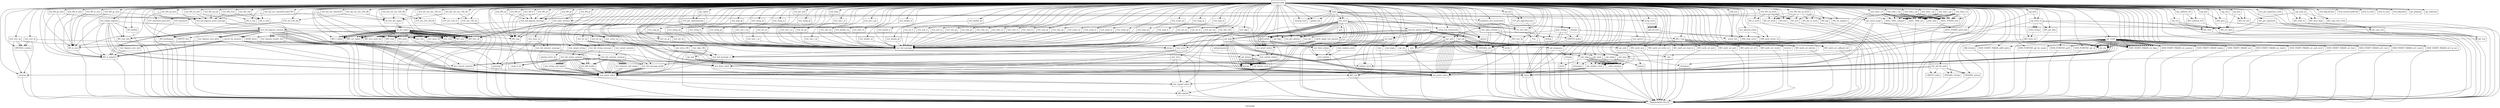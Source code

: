 digraph "Call graph" {
	label="Call graph";

	Node0x5600572fcbe0 [shape=record,label="{external node}"];
	Node0x5600572fcbe0 -> Node0x5600572fcc40;
	Node0x5600572fcbe0 -> Node0x5600572fccd0;
	Node0x5600572fcbe0 -> Node0x5600572fcd00;
	Node0x5600572fcbe0 -> Node0x5600572fce50;
	Node0x5600572fcbe0 -> Node0x5600572fcf30;
	Node0x5600572fcbe0 -> Node0x5600572fd010;
	Node0x5600572fcbe0 -> Node0x5600572fd0f0;
	Node0x5600572fcbe0 -> Node0x5600572c08f0;
	Node0x5600572fcbe0 -> Node0x5600572c08c0;
	Node0x5600572fcbe0 -> Node0x5600572c0a50;
	Node0x5600572fcbe0 -> Node0x5600572c0b10;
	Node0x5600572fcbe0 -> Node0x5600572c0c80;
	Node0x5600572fcbe0 -> Node0x5600572c0cf0;
	Node0x5600572fcbe0 -> Node0x5600572c0dd0;
	Node0x5600572fcbe0 -> Node0x5600572c0e40;
	Node0x5600572fcbe0 -> Node0x5600572c0eb0;
	Node0x5600572fcbe0 -> Node0x5600572c0f20;
	Node0x5600572fcbe0 -> Node0x560057307b30;
	Node0x5600572fcbe0 -> Node0x5600572c10e0;
	Node0x5600572fcbe0 -> Node0x5600572fd0c0;
	Node0x5600572fcbe0 -> Node0x5600572fcfe0;
	Node0x5600572fcbe0 -> Node0x5600572fcf00;
	Node0x5600572fcbe0 -> Node0x5600572fce20;
	Node0x5600572fcbe0 -> Node0x5600572fcc70;
	Node0x5600572fcbe0 -> Node0x560057307cc0;
	Node0x5600572fcbe0 -> Node0x560057307d30;
	Node0x5600572fcbe0 -> Node0x5600572fcca0;
	Node0x5600572fcbe0 -> Node0x560057307e30;
	Node0x5600572fcbe0 -> Node0x560057307ea0;
	Node0x5600572fcbe0 -> Node0x560057307f10;
	Node0x5600572fcbe0 -> Node0x560057307f40;
	Node0x5600572fcbe0 -> Node0x5600573081a0;
	Node0x5600572fcbe0 -> Node0x560057308390;
	Node0x5600572fcbe0 -> Node0x560057308400;
	Node0x5600572fcbe0 -> Node0x5600573084a0;
	Node0x5600572fcbe0 -> Node0x560057308540;
	Node0x5600572fcbe0 -> Node0x560057542de0;
	Node0x5600572fcbe0 -> Node0x5600575434c0;
	Node0x5600572fcbe0 -> Node0x560057543560;
	Node0x5600572fcbe0 -> Node0x560057543600;
	Node0x5600572fcbe0 -> Node0x560057543670;
	Node0x5600572fcbe0 -> Node0x560057543810;
	Node0x5600572fcbe0 -> Node0x5600575436e0;
	Node0x5600572fcbe0 -> Node0x5600575438b0;
	Node0x5600572fcbe0 -> Node0x560057543920;
	Node0x5600572fcbe0 -> Node0x5600575439c0;
	Node0x5600572fcbe0 -> Node0x560057543a70;
	Node0x5600572fcbe0 -> Node0x560057543b70;
	Node0x5600572fcbe0 -> Node0x560057543ba0;
	Node0x5600572fcbe0 -> Node0x560057543c50;
	Node0x5600572fcbe0 -> Node0x560057543dd0;
	Node0x5600572fcbe0 -> Node0x560057543ed0;
	Node0x5600572fcbe0 -> Node0x560057544280;
	Node0x5600572fcbe0 -> Node0x560057544390;
	Node0x5600572fcbe0 -> Node0x5600575444a0;
	Node0x5600572fcbe0 -> Node0x5600575441a0;
	Node0x5600572fcbe0 -> Node0x5600575444d0;
	Node0x5600572fcbe0 -> Node0x5600573081d0;
	Node0x5600572fcbe0 -> Node0x560057543710;
	Node0x5600572fcbe0 -> Node0x560057542e80;
	Node0x5600572fcbe0 -> Node0x5600573082f0;
	Node0x5600572fcbe0 -> Node0x560057543f70;
	Node0x5600572fcbe0 -> Node0x560057308060;
	Node0x5600572fcbe0 -> Node0x5600575446b0;
	Node0x5600572fcbe0 -> Node0x5600575446e0;
	Node0x5600572fcbe0 -> Node0x5600572c0f90;
	Node0x5600572fcbe0 -> Node0x5600575448f0;
	Node0x5600572fcbe0 -> Node0x560057544920;
	Node0x5600572fcbe0 -> Node0x5600575425b0;
	Node0x5600572fcbe0 -> Node0x560057542620;
	Node0x5600572fcbe0 -> Node0x5600575426c0;
	Node0x5600572fcbe0 -> Node0x560057542840;
	Node0x5600572fcbe0 -> Node0x560057542870;
	Node0x5600572fcbe0 -> Node0x5600575429e0;
	Node0x5600572fcbe0 -> Node0x560057542a10;
	Node0x5600572fcbe0 -> Node0x560057542a80;
	Node0x5600572fcbe0 -> Node0x560057542c50;
	Node0x5600572fcbe0 -> Node0x560057542cf0;
	Node0x5600572fcbe0 -> Node0x5600572ffc60;
	Node0x5600572fcbe0 -> Node0x5600572c0b80;
	Node0x5600572fcbe0 -> Node0x5600572ffd30;
	Node0x5600572fcbe0 -> Node0x5600572ffdd0;
	Node0x5600572fcbe0 -> Node0x5600572ffe70;
	Node0x5600572fcbe0 -> Node0x5600572fff10;
	Node0x5600572fcbe0 -> Node0x5600572fffb0;
	Node0x5600572fcbe0 -> Node0x560057300050;
	Node0x5600572fcbe0 -> Node0x5600573000f0;
	Node0x5600572fcbe0 -> Node0x560057300190;
	Node0x5600572fcbe0 -> Node0x560057300230;
	Node0x5600572fcbe0 -> Node0x5600573002d0;
	Node0x5600572fcbe0 -> Node0x560057300370;
	Node0x5600572fcbe0 -> Node0x560057300410;
	Node0x5600572fcbe0 -> Node0x5600573004b0;
	Node0x5600572fcbe0 -> Node0x5600572c1000;
	Node0x5600572fcbe0 -> Node0x560057300580;
	Node0x5600572fcbe0 -> Node0x560057300620;
	Node0x5600572fcbe0 -> Node0x5600573006c0;
	Node0x5600572fcbe0 -> Node0x560057300760;
	Node0x5600572fcbe0 -> Node0x560057300800;
	Node0x5600572fcbe0 -> Node0x5600573008a0;
	Node0x5600572fcbe0 -> Node0x560057300940;
	Node0x5600572fcbe0 -> Node0x5600573009e0;
	Node0x5600572fcbe0 -> Node0x560057300a80;
	Node0x5600572fcbe0 -> Node0x560057300b20;
	Node0x5600572fcbe0 -> Node0x560057300bc0;
	Node0x5600572fcbe0 -> Node0x560057300c60;
	Node0x5600572fcbe0 -> Node0x560057300d00;
	Node0x5600572fcbe0 -> Node0x560057300da0;
	Node0x5600572fcbe0 -> Node0x560057300e40;
	Node0x5600572fcbe0 -> Node0x560057300ee0;
	Node0x5600572fcbe0 -> Node0x560057300f80;
	Node0x5600572fcbe0 -> Node0x560057301020;
	Node0x5600572fcbe0 -> Node0x5600573010c0;
	Node0x5600572fcbe0 -> Node0x560057301160;
	Node0x5600572fcbe0 -> Node0x560057301200;
	Node0x5600572fcbe0 -> Node0x5600573012a0;
	Node0x5600572fcbe0 -> Node0x560057301340;
	Node0x5600572fcbe0 -> Node0x5600573013e0;
	Node0x5600572fcbe0 -> Node0x560057301480;
	Node0x5600572fcbe0 -> Node0x560057301520;
	Node0x5600572fcbe0 -> Node0x5600573015c0;
	Node0x5600572fcbe0 -> Node0x560057301660;
	Node0x5600572fcbe0 -> Node0x560057301700;
	Node0x5600572fcbe0 -> Node0x5600573017a0;
	Node0x5600572fcbe0 -> Node0x560057301840;
	Node0x5600572fcbe0 -> Node0x5600573018e0;
	Node0x5600572fcbe0 -> Node0x560057543950;
	Node0x5600572fcbe0 -> Node0x5600572c0d60;
	Node0x5600572fcbe0 -> Node0x5600573019e0;
	Node0x5600572fcbe0 -> Node0x5600572fec80;
	Node0x5600572fcbe0 -> Node0x5600572fee40;
	Node0x5600572fcbe0 -> Node0x5600572fee70;
	Node0x5600572fcbe0 -> Node0x5600572fefb0;
	Node0x5600572fcbe0 -> Node0x5600572ff050;
	Node0x5600572fcbe0 -> Node0x5600572ff180;
	Node0x5600572fcbe0 -> Node0x5600572c1070;
	Node0x5600572fcbe0 -> Node0x5600572ff1b0;
	Node0x5600572fcbe0 -> Node0x5600572ff390;
	Node0x5600572fcbe0 -> Node0x5600572ff3c0;
	Node0x5600572fcbe0 -> Node0x5600572ff4c0;
	Node0x5600572fcbe0 -> Node0x5600572ff620;
	Node0x5600572fcbe0 -> Node0x5600572ff690;
	Node0x5600572fcbe0 -> Node0x5600572ff7f0;
	Node0x5600572fcbe0 -> Node0x5600572ff820;
	Node0x5600572fcbe0 -> Node0x5600572ff8e0;
	Node0x5600572fcbe0 -> Node0x5600572ff9a0;
	Node0x5600572fcbe0 -> Node0x5600572ffaa0;
	Node0x5600572fcbe0 -> Node0x560057301a10;
	Node0x5600572fcbe0 -> Node0x560057301a40;
	Node0x5600572fcbe0 -> Node0x560057301ab0;
	Node0x5600572fcbe0 -> Node0x560057301c00;
	Node0x5600572fcbe0 -> Node0x560057301c70;
	Node0x5600572fcbe0 -> Node0x560057301dc0;
	Node0x5600572fcbe0 -> Node0x560057301e30;
	Node0x5600572fcbe0 -> Node0x560057301fc0;
	Node0x5600572fcbe0 -> Node0x560057302060;
	Node0x5600572fcbe0 -> Node0x5600573020d0;
	Node0x5600572fcbe0 -> Node0x5600573021c0;
	Node0x5600572fcbe0 -> Node0x5600573021f0;
	Node0x5600572fcbe0 -> Node0x5600573022f0;
	Node0x5600572fcbe0 -> Node0x560057302390;
	Node0x5600572fcbe0 -> Node0x560057302320;
	Node0x5600572fcbe0 -> Node0x560057302520;
	Node0x5600572fcbe0 -> Node0x560057302760;
	Node0x5600572fcbe0 -> Node0x5600573027d0;
	Node0x5600572fcbe0 -> Node0x560057302800;
	Node0x5600572fcbe0 -> Node0x5600573028b0;
	Node0x5600572fcbe0 -> Node0x560057302ac0;
	Node0x5600572fcbe0 -> Node0x560057302b30;
	Node0x5600572fcbe0 -> Node0x560057302b60;
	Node0x5600572fcbe0 -> Node0x560057340780;
	Node0x5600572fcbe0 -> Node0x560057340850;
	Node0x5600572fcbe0 -> Node0x560057340950;
	Node0x5600572fcbe0 -> Node0x560057340980;
	Node0x5600572fcbe0 -> Node0x560057340b00;
	Node0x5600572fcbe0 -> Node0x560057340c80;
	Node0x5600572fcbe0 -> Node0x560057340e00;
	Node0x5600572fcbe0 -> Node0x560057340f80;
	Node0x5600572fcbe0 -> Node0x560057341170;
	Node0x5600572fcbe0 -> Node0x5600573411e0;
	Node0x5600572fcbe0 -> Node0x5600573080d0;
	Node0x5600572fcbe0 -> Node0x5600575430d0;
	Node0x5600572fcbe0 -> Node0x560057341210;
	Node0x5600572fcbe0 -> Node0x5600573413e0;
	Node0x5600572fcbe0 -> Node0x560057341450;
	Node0x5600572fcbe0 -> Node0x5600573419a0;
	Node0x5600572fcbe0 -> Node0x560057341a40;
	Node0x5600572fcbe0 -> Node0x560057341ab0;
	Node0x5600572fcbe0 -> Node0x560057341ba0;
	Node0x5600572fcbe0 -> Node0x560057543300;
	Node0x5600572fcbe0 -> Node0x560057341bd0;
	Node0x5600572fcbe0 -> Node0x560057341c90;
	Node0x5600572fcbe0 -> Node0x560057341e80;
	Node0x5600572fcbe0 -> Node0x560057341ef0;
	Node0x5600572fcbe0 -> Node0x560057342170;
	Node0x5600572fcbe0 -> Node0x5600573421a0;
	Node0x5600572fcbe0 -> Node0x560057342390;
	Node0x5600572fcbe0 -> Node0x5600573423c0;
	Node0x5600572fcbe0 -> Node0x5600573425b0;
	Node0x5600572fcbe0 -> Node0x560057543290;
	Node0x5600572fcbe0 -> Node0x5600572b4bd0;
	Node0x5600572fcbe0 -> Node0x5600572b4d90;
	Node0x5600572fcbe0 -> Node0x5600572b4e00;
	Node0x5600572fcbe0 -> Node0x5600572b4e70;
	Node0x5600572fcbe0 -> Node0x5600572b4ee0;
	Node0x5600572fcbe0 -> Node0x5600572b4f50;
	Node0x5600572fcbe0 -> Node0x5600572b53d0;
	Node0x5600572fcbe0 -> Node0x5600572b5440;
	Node0x5600572fcbe0 -> Node0x5600572b54b0;
	Node0x5600572fcbe0 -> Node0x5600572b5520;
	Node0x5600572fcbe0 -> Node0x5600572b5590;
	Node0x5600572fcbe0 -> Node0x5600572b5e10;
	Node0x5600572fcbe0 -> Node0x5600572b5e80;
	Node0x5600572fcbe0 -> Node0x5600572b5ef0;
	Node0x5600572fcbe0 -> Node0x5600572b5f60;
	Node0x5600572fcbe0 -> Node0x560057543170;
	Node0x5600572fcbe0 -> Node0x5600572b62d0;
	Node0x5600572fcbe0 -> Node0x5600572b6260;
	Node0x5600572fcbe0 -> Node0x5600572b63b0;
	Node0x5600572fcbe0 -> Node0x560057543220;
	Node0x5600572fcbe0 -> Node0x5600572b6480;
	Node0x5600572fcbe0 -> Node0x560057544400;
	Node0x5600572fcbe0 -> Node0x5600575442f0;
	Node0x5600572fcbe0 -> Node0x560057543100;
	Node0x5600572fcbe0 -> Node0x560057543f40;
	Node0x5600572fcbe0 -> Node0x5600572b64e0;
	Node0x5600572fcbe0 -> Node0x560057544210;
	Node0x5600572fcbe0 -> Node0x5600575433a0;
	Node0x5600572fcbe0 -> Node0x5600572b6660;
	Node0x5600572fcbe0 -> Node0x560057544580;
	Node0x5600572fcbe0 -> Node0x560057308280;
	Node0x5600572fcbe0 -> Node0x560057543410;
	Node0x5600572fcbe0 -> Node0x5600572b6800;
	Node0x5600572fcbe0 -> Node0x5600572fecb0;
	Node0x5600572fcbe0 -> Node0x5600572b6ba0;
	Node0x5600572fcbe0 -> Node0x5600572b70a0;
	Node0x5600572fcbe0 -> Node0x5600572ff560;
	Node0x5600572fcbe0 -> Node0x5600572b7230;
	Node0x5600572fcbe0 -> Node0x5600572b73a0;
	Node0x5600572fcbe0 -> Node0x5600572b7890;
	Node0x5600572fcbe0 -> Node0x5600572ff730;
	Node0x5600572fcbe0 -> Node0x5600572b7ae0;
	Node0x5600572fcbe0 -> Node0x5600572b7b50;
	Node0x5600572fcbe0 -> Node0x5600572ff320;
	Node0x5600572fcbe0 -> Node0x5600572b7dc0;
	Node0x5600572fcbe0 -> Node0x560057543fe0;
	Node0x5600572fcbe0 -> Node0x5600572b65c0;
	Node0x5600572fcbe0 -> Node0x5600572b7f60;
	Node0x5600572fcbe0 -> Node0x5600572b83d0;
	Node0x5600572fcbe0 -> Node0x5600572b8000;
	Node0x5600572fcbe0 -> Node0x5600572b8630;
	Node0x5600572fcbe0 -> Node0x5600572b7f90;
	Node0x5600572fcbe0 -> Node0x5600572b8820;
	Node0x5600572fcbe0 -> Node0x5600572b8100;
	Node0x5600572fcbe0 -> Node0x5600572b88c0;
	Node0x5600572fcbe0 -> Node0x5600572b8170;
	Node0x5600572fcbe0 -> Node0x5600572b8a20;
	Node0x5600572fcbe0 -> Node0x5600572b81e0;
	Node0x5600572fcbe0 -> Node0x56005733e740;
	Node0x5600572fcbe0 -> Node0x5600572b8250;
	Node0x5600572fcbe0 -> Node0x56005733e850;
	Node0x5600572fcbe0 -> Node0x5600572b82c0;
	Node0x5600572fcbe0 -> Node0x56005733e940;
	Node0x5600572fcbe0 -> Node0x5600572b8330;
	Node0x5600572fcbe0 -> Node0x5600572b8440;
	Node0x5600572fcbe0 -> Node0x56005733e9e0;
	Node0x5600572fcbe0 -> Node0x5600572b8470;
	Node0x5600572fcbe0 -> Node0x56005733e7e0;
	Node0x5600572fcbe0 -> Node0x5600572b8960;
	Node0x5600572fcbe0 -> Node0x5600572b86d0;
	Node0x5600572fcbe0 -> Node0x5600572b8660;
	Node0x5600572fcbe0 -> Node0x5600572b8780;
	Node0x5600572fcbe0 -> Node0x5600572b84e0;
	Node0x5600572fcbe0 -> Node0x56005733ec50;
	Node0x5600572fccd0 [shape=record,label="{test_bio_enc_aes_128_cbc}"];
	Node0x5600572fccd0 -> Node0x5600572fcc70;
	Node0x5600572fccd0 -> Node0x5600572fcd70;
	Node0x5600572fcc40 [shape=record,label="{setup_tests}"];
	Node0x5600572fcc40 -> Node0x5600572fcca0;
	Node0x5600572fcc40 -> Node0x5600572fcca0;
	Node0x5600572fcc40 -> Node0x5600572fcca0;
	Node0x5600572fcc40 -> Node0x5600572fcca0;
	Node0x5600572fcc40 -> Node0x5600572fcca0;
	Node0x5600572fcc40 -> Node0x5600572fcca0;
	Node0x5600572fcd00 [shape=record,label="{test_bio_enc_aes_128_ctr}"];
	Node0x5600572fcd00 -> Node0x5600572fce20;
	Node0x5600572fcd00 -> Node0x5600572fcd70;
	Node0x5600572fce50 [shape=record,label="{test_bio_enc_aes_256_cfb}"];
	Node0x5600572fce50 -> Node0x5600572fcf00;
	Node0x5600572fce50 -> Node0x5600572fcd70;
	Node0x5600572c0c80 [shape=record,label="{BIO_new}"];
	Node0x5600572c0c80 -> Node0x5600572fcc10;
	Node0x5600572c0cf0 [shape=record,label="{BIO_set_cipher}"];
	Node0x5600572c0cf0 -> Node0x5600572fcc10;
	Node0x5600572c0dd0 [shape=record,label="{BIO_new_mem_buf}"];
	Node0x5600572c0dd0 -> Node0x5600572fcc10;
	Node0x5600572c0e40 [shape=record,label="{BIO_push}"];
	Node0x5600572c0e40 -> Node0x5600572fcc10;
	Node0x5600572c0eb0 [shape=record,label="{BIO_read}"];
	Node0x5600572c0eb0 -> Node0x5600572fcc10;
	Node0x5600572c0f20 [shape=record,label="{BIO_free_all}"];
	Node0x5600572c0f20 -> Node0x5600572fcc10;
	Node0x560057307b30 [shape=record,label="{llvm.memset.p0i8.i64}"];
	Node0x5600572c10e0 [shape=record,label="{BIO_ctrl}"];
	Node0x5600572c10e0 -> Node0x5600572fcc10;
	Node0x5600573012a0 [shape=record,label="{test_size_t_gt}"];
	Node0x5600573012a0 -> Node0x560057542b80;
	Node0x560057301340 [shape=record,label="{test_size_t_ge}"];
	Node0x560057301340 -> Node0x560057542b80;
	Node0x5600573013e0 [shape=record,label="{test_double_eq}"];
	Node0x5600573013e0 -> Node0x560057542b80;
	Node0x560057301480 [shape=record,label="{test_double_ne}"];
	Node0x560057301480 -> Node0x560057542b80;
	Node0x560057301520 [shape=record,label="{test_double_lt}"];
	Node0x560057301520 -> Node0x560057542b80;
	Node0x5600573015c0 [shape=record,label="{test_double_le}"];
	Node0x5600573015c0 -> Node0x560057542b80;
	Node0x560057301660 [shape=record,label="{test_double_gt}"];
	Node0x560057301660 -> Node0x560057542b80;
	Node0x560057301700 [shape=record,label="{test_double_ge}"];
	Node0x560057301700 -> Node0x560057542b80;
	Node0x5600573017a0 [shape=record,label="{test_ptr_eq}"];
	Node0x5600573017a0 -> Node0x560057542b80;
	Node0x5600572fefb0 [shape=record,label="{strncmp}"];
	Node0x5600572fefb0 -> Node0x5600572fcc10;
	Node0x5600572ff050 [shape=record,label="{OPENSSL_strnlen}"];
	Node0x5600572ff050 -> Node0x5600572fcc10;
	Node0x5600572ff180 [shape=record,label="{test_strn_ne}"];
	Node0x5600572ff180 -> Node0x5600572fefb0;
	Node0x5600572ff180 -> Node0x5600572ff050;
	Node0x5600572ff180 -> Node0x5600572ff050;
	Node0x5600572ff180 -> Node0x5600572fecb0;
	Node0x5600572c1070 [shape=record,label="{test_mem_eq}"];
	Node0x5600572c1070 -> Node0x5600572ff1b0;
	Node0x5600572c1070 -> Node0x5600572ff320;
	Node0x5600572ff1b0 [shape=record,label="{memcmp}"];
	Node0x5600572ff1b0 -> Node0x5600572fcc10;
	Node0x5600572ff390 [shape=record,label="{test_mem_ne}"];
	Node0x5600572ff390 -> Node0x5600572ff1b0;
	Node0x5600572ff390 -> Node0x5600572ff320;
	Node0x5600572ff3c0 [shape=record,label="{test_BN_eq}"];
	Node0x5600572ff3c0 -> Node0x5600572ff4c0;
	Node0x5600572ff3c0 -> Node0x5600572ff560;
	Node0x5600572ff4c0 [shape=record,label="{BN_cmp}"];
	Node0x5600572ff4c0 -> Node0x5600572fcc10;
	Node0x5600572ff620 [shape=record,label="{test_BN_eq_zero}"];
	Node0x5600572ff620 -> Node0x5600572ff690;
	Node0x5600572ff620 -> Node0x5600572ff730;
	Node0x5600572ff690 [shape=record,label="{BN_is_zero}"];
	Node0x5600572ff690 -> Node0x5600572fcc10;
	Node0x5600572ff7f0 [shape=record,label="{test_BN_ne}"];
	Node0x5600572ff7f0 -> Node0x5600572ff4c0;
	Node0x5600572ff7f0 -> Node0x5600572ff560;
	Node0x5600572ff820 [shape=record,label="{test_BN_ne_zero}"];
	Node0x5600572ff820 -> Node0x5600572ff690;
	Node0x5600572ff820 -> Node0x5600572ff730;
	Node0x5600572ff8e0 [shape=record,label="{test_BN_gt}"];
	Node0x5600572ff8e0 -> Node0x5600572ff4c0;
	Node0x5600572ff8e0 -> Node0x5600572ff560;
	Node0x5600572ff9a0 [shape=record,label="{test_BN_gt_zero}"];
	Node0x5600572ff9a0 -> Node0x5600572ffaa0;
	Node0x5600572ff9a0 -> Node0x5600572ff690;
	Node0x5600572ff9a0 -> Node0x5600572ff730;
	Node0x5600572ffaa0 [shape=record,label="{BN_is_negative}"];
	Node0x5600572ffaa0 -> Node0x5600572fcc10;
	Node0x560057301a10 [shape=record,label="{test_BN_ge}"];
	Node0x560057301a10 -> Node0x5600572ff4c0;
	Node0x560057301a10 -> Node0x5600572ff560;
	Node0x560057301a40 [shape=record,label="{test_BN_ge_zero}"];
	Node0x560057301a40 -> Node0x5600572ffaa0;
	Node0x560057301a40 -> Node0x5600572ff690;
	Node0x560057301a40 -> Node0x5600572ff730;
	Node0x5600572b7140 [shape=record,label="{test_fail_bignum_common}"];
	Node0x5600572b7140 -> Node0x5600575446b0;
	Node0x5600572b7140 -> Node0x5600572b7230;
	Node0x5600572b7140 -> Node0x5600572ffaa0;
	Node0x5600572b7140 -> Node0x5600572b7230;
	Node0x5600572b7140 -> Node0x5600572ffaa0;
	Node0x5600572b7140 -> Node0x5600572b7170;
	Node0x5600572b7140 -> Node0x5600572b7330;
	Node0x5600572b7140 -> Node0x5600572b6a20;
	Node0x5600572b7140 -> Node0x5600572b7170;
	Node0x5600572b7140 -> Node0x5600572b7330;
	Node0x5600572b7140 -> Node0x5600572b7330;
	Node0x5600572b7140 -> Node0x5600572ff4c0;
	Node0x5600572b7140 -> Node0x5600572b6a20;
	Node0x5600572b7140 -> Node0x5600572b7170;
	Node0x5600572b7140 -> Node0x5600575439c0;
	Node0x5600572b7140 -> Node0x560057543710;
	Node0x5600572b7140 -> Node0x5600572b73a0;
	Node0x5600572b7140 -> Node0x5600572b73a0;
	Node0x5600572b7140 -> Node0x5600572b7820;
	Node0x5600572b7140 -> Node0x5600572b7820;
	Node0x5600572b7140 -> Node0x560057543710;
	Node0x5600572b7140 -> Node0x560057543710;
	Node0x5600572b7140 -> Node0x560057543710;
	Node0x5600572b7140 -> Node0x560057543710;
	Node0x5600572b7140 -> Node0x560057543710;
	Node0x5600572b7140 -> Node0x560057543710;
	Node0x5600572b7140 -> Node0x560057543410;
	Node0x5600572b7140 -> Node0x5600572b7890;
	Node0x5600572b7230 [shape=record,label="{BN_num_bits}"];
	Node0x5600572b7230 -> Node0x5600572fcc10;
	Node0x5600572b7170 [shape=record,label="{test_bignum_header_line}"];
	Node0x5600572b7170 -> Node0x560057543710;
	Node0x5600572b7330 [shape=record,label="{test_bignum_zero_print}"];
	Node0x5600572b7330 -> Node0x5600572b7960;
	Node0x5600572b7330 -> Node0x560057543710;
	Node0x5600572b73a0 [shape=record,label="{BN_bn2binpad}"];
	Node0x5600572b73a0 -> Node0x5600572fcc10;
	Node0x5600572b7820 [shape=record,label="{convert_bn_memory}"];
	Node0x5600572b7820 -> Node0x5600572ff690;
	Node0x5600572b7820 -> Node0x5600572b7a30;
	Node0x5600572b7820 -> Node0x5600572ffaa0;
	Node0x5600572b7820 -> Node0x5600572ffaa0;
	Node0x5600572b7820 -> Node0x5600572ffaa0;
	Node0x5600572b7820 -> Node0x560057543920;
	Node0x5600572b7820 -> Node0x560057543a70;
	Node0x5600572b7890 [shape=record,label="{CRYPTO_free}"];
	Node0x5600572b7890 -> Node0x5600572fcc10;
	Node0x5600572b7a30 [shape=record,label="{hex_convert_memory}"];
	Node0x5600572b7960 [shape=record,label="{test_bignum_zero_null}"];
	Node0x5600572b7960 -> Node0x5600572ffaa0;
	Node0x5600572ff730 [shape=record,label="{test_fail_bignum_mono_message}"];
	Node0x5600572ff730 -> Node0x5600572b7140;
	Node0x5600572ff730 -> Node0x560057543710;
	Node0x5600572b7ae0 [shape=record,label="{test_output_bignum}"];
	Node0x5600572b7ae0 -> Node0x5600572ff690;
	Node0x5600572b7ae0 -> Node0x5600572b7960;
	Node0x5600572b7ae0 -> Node0x560057543710;
	Node0x5600572b7ae0 -> Node0x5600572b7230;
	Node0x5600572b7ae0 -> Node0x5600572b7b50;
	Node0x5600572b7ae0 -> Node0x5600572b7a30;
	Node0x5600572b7ae0 -> Node0x5600572ffaa0;
	Node0x5600572b7ae0 -> Node0x560057543710;
	Node0x5600572b7ae0 -> Node0x5600572b7140;
	Node0x5600572b7b50 [shape=record,label="{BN_bn2bin}"];
	Node0x5600572b7b50 -> Node0x5600572fcc10;
	Node0x5600572ff320 [shape=record,label="{test_fail_memory_message}"];
	Node0x5600572ff320 -> Node0x5600572b7d90;
	Node0x5600572ff320 -> Node0x560057543710;
	Node0x5600572b7d90 [shape=record,label="{test_fail_memory_common}"];
	Node0x5600572b7d90 -> Node0x5600575446b0;
	Node0x5600572b7d90 -> Node0x5600572b7e30;
	Node0x5600572b7d90 -> Node0x5600572b6a20;
	Node0x5600572b7d90 -> Node0x5600572b7e30;
	Node0x5600572b7d90 -> Node0x5600572b7e30;
	Node0x5600572b7d90 -> Node0x5600572ff1b0;
	Node0x5600572b7d90 -> Node0x5600572b6a20;
	Node0x5600572b7d90 -> Node0x5600572b7a30;
	Node0x5600572b7d90 -> Node0x5600572b7a30;
	Node0x5600572b7d90 -> Node0x560057543710;
	Node0x5600572b7d90 -> Node0x5600572b7e30;
	Node0x5600572b7d90 -> Node0x560057543710;
	Node0x5600572b7d90 -> Node0x5600572b7e30;
	Node0x5600572b7d90 -> Node0x560057543710;
	Node0x5600572b7d90 -> Node0x560057543710;
	Node0x5600572b7d90 -> Node0x560057543410;
	Node0x5600572b7e30 [shape=record,label="{test_memory_null_empty}"];
	Node0x5600572b7e30 -> Node0x560057543710;
	Node0x5600572b7e30 -> Node0x560057543710;
	Node0x5600572b7dc0 [shape=record,label="{test_output_memory}"];
	Node0x5600572b7dc0 -> Node0x5600572b7d90;
	Node0x560057543fe0 [shape=record,label="{global_init}"];
	Node0x5600572fcf30 [shape=record,label="{test_bio_enc_aes_256_ofb}"];
	Node0x5600572fcf30 -> Node0x5600572fcfe0;
	Node0x5600572fcf30 -> Node0x5600572fcd70;
	Node0x5600572fd010 [shape=record,label="{test_bio_enc_chacha20}"];
	Node0x5600572fd010 -> Node0x5600572fd0c0;
	Node0x5600572fd010 -> Node0x5600572fcd70;
	Node0x5600572fd0f0 [shape=record,label="{test_bio_enc_chacha20_poly1305}"];
	Node0x5600572fd0f0 -> Node0x5600572c08c0;
	Node0x5600572fd0f0 -> Node0x5600572fcd70;
	Node0x5600572c08f0 [shape=record,label="{llvm.dbg.declare}"];
	Node0x5600572c08c0 [shape=record,label="{EVP_chacha20_poly1305}"];
	Node0x5600572c08c0 -> Node0x5600572fcc10;
	Node0x5600572fcd70 [shape=record,label="{do_test_bio_cipher}"];
	Node0x5600572fcd70 -> Node0x5600572c0a20;
	Node0x5600572fcd70 -> Node0x5600572c0a20;
	Node0x5600572c0a20 [shape=record,label="{do_bio_cipher}"];
	Node0x5600572c0a20 -> Node0x5600572c0a50;
	Node0x5600572c0a20 -> Node0x5600572c0b80;
	Node0x5600572c0a20 -> Node0x5600572c0b10;
	Node0x5600572c0a20 -> Node0x5600572c0c80;
	Node0x5600572c0a20 -> Node0x5600572c0cf0;
	Node0x5600572c0a20 -> Node0x5600572c0d60;
	Node0x5600572c0a20 -> Node0x5600572c0dd0;
	Node0x5600572c0a20 -> Node0x5600572c0e40;
	Node0x5600572c0a20 -> Node0x5600572c0eb0;
	Node0x5600572c0a20 -> Node0x5600572c0f20;
	Node0x5600572c0a20 -> Node0x5600572c0b10;
	Node0x5600572c0a20 -> Node0x5600572c0c80;
	Node0x5600572c0a20 -> Node0x5600572c0cf0;
	Node0x5600572c0a20 -> Node0x5600572c0d60;
	Node0x5600572c0a20 -> Node0x5600572c0f90;
	Node0x5600572c0a20 -> Node0x5600572c0dd0;
	Node0x5600572c0a20 -> Node0x5600572c0e40;
	Node0x5600572c0a20 -> Node0x5600572c0eb0;
	Node0x5600572c0a20 -> Node0x5600572c1000;
	Node0x5600572c0a20 -> Node0x5600572c0f90;
	Node0x5600572c0a20 -> Node0x5600572c0eb0;
	Node0x5600572c0a20 -> Node0x5600572c0f20;
	Node0x5600572c0a20 -> Node0x5600572c1070;
	Node0x5600572c0a20 -> Node0x5600572c0f90;
	Node0x5600572c0a20 -> Node0x5600572c0b10;
	Node0x5600572c0a20 -> Node0x5600572c0c80;
	Node0x5600572c0a20 -> Node0x5600572c0cf0;
	Node0x5600572c0a20 -> Node0x5600572c0d60;
	Node0x5600572c0a20 -> Node0x5600572c0f90;
	Node0x5600572c0a20 -> Node0x5600572c0dd0;
	Node0x5600572c0a20 -> Node0x5600572c0e40;
	Node0x5600572c0a20 -> Node0x5600572c0eb0;
	Node0x5600572c0a20 -> Node0x5600572c0f20;
	Node0x5600572c0a20 -> Node0x5600572c1070;
	Node0x5600572c0a20 -> Node0x5600572c0f90;
	Node0x5600572c0a20 -> Node0x5600572c0b10;
	Node0x5600572c0a20 -> Node0x5600572c0c80;
	Node0x5600572c0a20 -> Node0x5600572c0cf0;
	Node0x5600572c0a20 -> Node0x5600572c0d60;
	Node0x5600572c0a20 -> Node0x5600572c0dd0;
	Node0x5600572c0a20 -> Node0x5600572c0e40;
	Node0x5600572c0a20 -> Node0x5600572c10e0;
	Node0x5600572c0a20 -> Node0x5600572c0eb0;
	Node0x5600572c0a20 -> Node0x5600572c0f20;
	Node0x5600572c0a20 -> Node0x5600572c1070;
	Node0x5600572c0a20 -> Node0x5600572c0b10;
	Node0x5600572c0a20 -> Node0x5600572c0c80;
	Node0x5600572c0a20 -> Node0x5600572c0cf0;
	Node0x5600572c0a20 -> Node0x5600572c0d60;
	Node0x5600572c0a20 -> Node0x5600572c0f90;
	Node0x5600572c0a20 -> Node0x5600572c0dd0;
	Node0x5600572c0a20 -> Node0x5600572c0e40;
	Node0x5600572c0a20 -> Node0x5600572c0eb0;
	Node0x5600572c0a20 -> Node0x5600572c1000;
	Node0x5600572c0a20 -> Node0x5600572c0f90;
	Node0x5600572c0a20 -> Node0x5600572c0eb0;
	Node0x5600572c0a20 -> Node0x5600572c0f20;
	Node0x5600572c0a20 -> Node0x5600572c1070;
	Node0x5600572c0a20 -> Node0x5600572c0f90;
	Node0x5600572c0a20 -> Node0x5600572c0b10;
	Node0x5600572c0a20 -> Node0x5600572c0c80;
	Node0x5600572c0a20 -> Node0x5600572c0cf0;
	Node0x5600572c0a20 -> Node0x5600572c0d60;
	Node0x5600572c0a20 -> Node0x5600572c0f90;
	Node0x5600572c0a20 -> Node0x5600572c0dd0;
	Node0x5600572c0a20 -> Node0x5600572c0e40;
	Node0x5600572c0a20 -> Node0x5600572c0eb0;
	Node0x5600572c0a20 -> Node0x5600572c0f20;
	Node0x5600572c0a20 -> Node0x5600572c1070;
	Node0x5600572c0a20 -> Node0x5600572c0f90;
	Node0x560057542e50 [shape=record,label="{process_shared_options}"];
	Node0x560057542e50 -> Node0x5600575430d0;
	Node0x560057542e50 -> Node0x560057543170;
	Node0x560057542e50 -> Node0x560057308060;
	Node0x560057542e50 -> Node0x560057543100;
	Node0x560057542e50 -> Node0x560057543220;
	Node0x560057542e50 -> Node0x560057543290;
	Node0x560057542e50 -> Node0x560057543220;
	Node0x560057542e50 -> Node0x560057543290;
	Node0x560057542e50 -> Node0x560057543300;
	Node0x560057542e50 -> Node0x560057543290;
	Node0x560057542e50 -> Node0x560057543300;
	Node0x560057542e50 -> Node0x560057543290;
	Node0x560057542e50 -> Node0x560057543300;
	Node0x560057542e50 -> Node0x560057307ff0;
	Node0x560057542e50 -> Node0x560057543370;
	Node0x5600572c0a50 [shape=record,label="{RAND_bytes}"];
	Node0x5600572c0a50 -> Node0x5600572fcc10;
	Node0x5600572c0b10 [shape=record,label="{BIO_f_cipher}"];
	Node0x5600572c0b10 -> Node0x5600572fcc10;
	Node0x560057300800 [shape=record,label="{test_uchar_ge}"];
	Node0x560057300800 -> Node0x560057542b80;
	Node0x5600573008a0 [shape=record,label="{test_long_eq}"];
	Node0x5600573008a0 -> Node0x560057542b80;
	Node0x560057300940 [shape=record,label="{test_long_ne}"];
	Node0x560057300940 -> Node0x560057542b80;
	Node0x5600573009e0 [shape=record,label="{test_long_lt}"];
	Node0x5600573009e0 -> Node0x560057542b80;
	Node0x560057300a80 [shape=record,label="{test_long_le}"];
	Node0x560057300a80 -> Node0x560057542b80;
	Node0x560057300b20 [shape=record,label="{test_long_gt}"];
	Node0x560057300b20 -> Node0x560057542b80;
	Node0x560057300bc0 [shape=record,label="{test_long_ge}"];
	Node0x560057300bc0 -> Node0x560057542b80;
	Node0x560057300c60 [shape=record,label="{test_ulong_eq}"];
	Node0x560057300c60 -> Node0x560057542b80;
	Node0x560057300d00 [shape=record,label="{test_ulong_ne}"];
	Node0x560057300d00 -> Node0x560057542b80;
	Node0x560057300da0 [shape=record,label="{test_ulong_lt}"];
	Node0x560057300da0 -> Node0x560057542b80;
	Node0x560057300e40 [shape=record,label="{test_ulong_le}"];
	Node0x560057300e40 -> Node0x560057542b80;
	Node0x560057300ee0 [shape=record,label="{test_ulong_gt}"];
	Node0x560057300ee0 -> Node0x560057542b80;
	Node0x560057300f80 [shape=record,label="{test_ulong_ge}"];
	Node0x560057300f80 -> Node0x560057542b80;
	Node0x560057301020 [shape=record,label="{test_size_t_eq}"];
	Node0x560057301020 -> Node0x560057542b80;
	Node0x5600573010c0 [shape=record,label="{test_size_t_ne}"];
	Node0x5600573010c0 -> Node0x560057542b80;
	Node0x560057301160 [shape=record,label="{test_size_t_lt}"];
	Node0x560057301160 -> Node0x560057542b80;
	Node0x560057301200 [shape=record,label="{test_size_t_le}"];
	Node0x560057301200 -> Node0x560057542b80;
	Node0x560057543f40 [shape=record,label="{test_open_streams}"];
	Node0x560057543f40 -> Node0x5600572b64e0;
	Node0x560057543f40 -> Node0x5600572b64e0;
	Node0x560057543f40 -> Node0x5600572b65c0;
	Node0x560057543f40 -> Node0x5600572c0c80;
	Node0x560057543f40 -> Node0x5600572c0e40;
	Node0x560057543f40 -> Node0x5600575444a0;
	Node0x560057543f40 -> Node0x5600575444a0;
	Node0x5600572b64e0 [shape=record,label="{BIO_new_fp}"];
	Node0x5600572b64e0 -> Node0x5600572fcc10;
	Node0x560057544210 [shape=record,label="{test_close_streams}"];
	Node0x560057544210 -> Node0x5600572c0f20;
	Node0x560057544210 -> Node0x5600572c0f20;
	Node0x5600575433a0 [shape=record,label="{test_vprintf_stdout}"];
	Node0x5600575433a0 -> Node0x5600572b6660;
	Node0x5600572b6660 [shape=record,label="{BIO_vprintf}"];
	Node0x5600572b6660 -> Node0x5600572fcc10;
	Node0x560057544580 [shape=record,label="{test_vprintf_stderr}"];
	Node0x560057544580 -> Node0x5600572b6660;
	Node0x560057308280 [shape=record,label="{test_flush_stdout}"];
	Node0x560057308280 -> Node0x5600572c10e0;
	Node0x560057543410 [shape=record,label="{test_flush_stderr}"];
	Node0x560057543410 -> Node0x5600572c10e0;
	Node0x5600572b6800 [shape=record,label="{openssl_error_cb}"];
	Node0x5600572b6800 -> Node0x560057543710;
	Node0x5600572fecb0 [shape=record,label="{test_fail_string_message}"];
	Node0x5600572fecb0 -> Node0x5600572b68a0;
	Node0x5600572fecb0 -> Node0x560057543710;
	Node0x5600572b68a0 [shape=record,label="{test_fail_string_common}"];
	Node0x5600572b68a0 -> Node0x560057307e30;
	Node0x5600572b68a0 -> Node0x5600575446b0;
	Node0x5600572b68a0 -> Node0x5600572b68d0;
	Node0x5600572b68a0 -> Node0x5600572b6a20;
	Node0x5600572b68a0 -> Node0x5600572b68d0;
	Node0x5600572b68a0 -> Node0x5600572b68d0;
	Node0x5600572b68a0 -> Node0x5600575436e0;
	Node0x5600572b68a0 -> Node0x5600572b6a20;
	Node0x5600572b68a0 -> Node0x5600572b6ba0;
	Node0x5600572b68a0 -> Node0x5600572b6ba0;
	Node0x5600572b68a0 -> Node0x560057543710;
	Node0x5600572b68a0 -> Node0x5600572b68d0;
	Node0x5600572b68a0 -> Node0x560057543710;
	Node0x5600572b68a0 -> Node0x5600572b68d0;
	Node0x5600572b68a0 -> Node0x560057543710;
	Node0x5600572b68a0 -> Node0x560057543710;
	Node0x5600572b68a0 -> Node0x560057543410;
	Node0x5600572b68d0 [shape=record,label="{test_string_null_empty}"];
	Node0x5600572b68d0 -> Node0x560057543710;
	Node0x5600572b68d0 -> Node0x560057543710;
	Node0x5600572b6a20 [shape=record,label="{test_diff_header}"];
	Node0x5600572b6a20 -> Node0x560057543710;
	Node0x5600572b6a20 -> Node0x560057543710;
	Node0x5600572b6ba0 [shape=record,label="{__ctype_b_loc}"];
	Node0x5600572b6ba0 -> Node0x5600572fcc10;
	Node0x5600572b70a0 [shape=record,label="{test_output_string}"];
	Node0x5600572b70a0 -> Node0x5600572b68a0;
	Node0x5600572ff560 [shape=record,label="{test_fail_bignum_message}"];
	Node0x5600572ff560 -> Node0x5600572b7140;
	Node0x5600572ff560 -> Node0x560057543710;
	Node0x5600572fd0c0 [shape=record,label="{EVP_chacha20}"];
	Node0x5600572fd0c0 -> Node0x5600572fcc10;
	Node0x5600572fcfe0 [shape=record,label="{EVP_aes_256_ofb}"];
	Node0x5600572fcfe0 -> Node0x5600572fcc10;
	Node0x5600572fcf00 [shape=record,label="{EVP_aes_256_cfb128}"];
	Node0x5600572fcf00 -> Node0x5600572fcc10;
	Node0x5600572fce20 [shape=record,label="{EVP_aes_128_ctr}"];
	Node0x5600572fce20 -> Node0x5600572fcc10;
	Node0x5600572fcc70 [shape=record,label="{EVP_aes_128_cbc}"];
	Node0x5600572fcc70 -> Node0x5600572fcc10;
	Node0x560057307cc0 [shape=record,label="{add_test}"];
	Node0x560057307cc0 -> Node0x560057307d30;
	Node0x560057307d30 [shape=record,label="{__assert_fail}"];
	Node0x560057307d30 -> Node0x5600572fcc10;
	Node0x5600572fcca0 [shape=record,label="{add_all_tests}"];
	Node0x5600572fcca0 -> Node0x560057307d30;
	Node0x560057307e30 [shape=record,label="{subtest_level}"];
	Node0x560057307ea0 [shape=record,label="{setup_test_framework}"];
	Node0x560057307ea0 -> Node0x560057307f10;
	Node0x560057307ea0 -> Node0x560057307f10;
	Node0x560057307ea0 -> Node0x560057307f40;
	Node0x560057307ea0 -> Node0x560057307f40;
	Node0x560057307ea0 -> Node0x560057307ff0;
	Node0x560057307ea0 -> Node0x560057308060;
	Node0x560057307ea0 -> Node0x5600573080d0;
	Node0x560057307f10 [shape=record,label="{getenv}"];
	Node0x560057307f10 -> Node0x5600572fcc10;
	Node0x560057307f40 [shape=record,label="{atoi}"];
	Node0x560057307f40 -> Node0x5600572fcc10;
	Node0x560057307ff0 [shape=record,label="{set_seed}"];
	Node0x560057307ff0 -> Node0x5600573081a0;
	Node0x560057307ff0 -> Node0x560057307e30;
	Node0x560057307ff0 -> Node0x5600573081d0;
	Node0x560057307ff0 -> Node0x560057308280;
	Node0x560057307ff0 -> Node0x5600573082f0;
	Node0x5600573081a0 [shape=record,label="{time}"];
	Node0x5600573081a0 -> Node0x5600572fcc10;
	Node0x560057308390 [shape=record,label="{pulldown_test_framework}"];
	Node0x560057308390 -> Node0x560057308400;
	Node0x560057308400 [shape=record,label="{set_test_title}"];
	Node0x560057308400 -> Node0x5600573084a0;
	Node0x560057308400 -> Node0x560057308540;
	Node0x5600573084a0 [shape=record,label="{free}"];
	Node0x5600573084a0 -> Node0x5600572fcc10;
	Node0x560057308540 [shape=record,label="{strdup}"];
	Node0x560057308540 -> Node0x5600572fcc10;
	Node0x560057542de0 [shape=record,label="{run_tests}"];
	Node0x560057542de0 -> Node0x560057542e50;
	Node0x560057542de0 -> Node0x5600573081d0;
	Node0x560057542de0 -> Node0x5600573081d0;
	Node0x560057542de0 -> Node0x5600573081d0;
	Node0x560057542de0 -> Node0x560057308280;
	Node0x560057542de0 -> Node0x560057542e80;
	Node0x560057542de0 -> Node0x5600573081d0;
	Node0x560057542de0 -> Node0x5600573081d0;
	Node0x560057542de0 -> Node0x560057308280;
	Node0x560057542de0 -> Node0x560057308400;
	Node0x560057542de0 -> Node0x5600572fcc10;
	Node0x560057542de0 -> Node0x560057542f80;
	Node0x560057542de0 -> Node0x560057542ff0;
	Node0x560057542de0 -> Node0x5600573081d0;
	Node0x560057542de0 -> Node0x5600573081d0;
	Node0x560057542de0 -> Node0x560057308280;
	Node0x560057542de0 -> Node0x560057542e80;
	Node0x560057542de0 -> Node0x560057543060;
	Node0x560057542de0 -> Node0x560057308400;
	Node0x560057542de0 -> Node0x5600572fcc10;
	Node0x560057542de0 -> Node0x560057542ff0;
	Node0x560057542de0 -> Node0x560057542f80;
	Node0x560057542de0 -> Node0x560057542f80;
	Node0x560057542de0 -> Node0x560057542f80;
	Node0x560057542f80 [shape=record,label="{test_verdict}"];
	Node0x560057542f80 -> Node0x560057308280;
	Node0x560057542f80 -> Node0x560057543410;
	Node0x560057542f80 -> Node0x5600573081d0;
	Node0x560057542f80 -> Node0x5600575433a0;
	Node0x560057542f80 -> Node0x5600573081d0;
	Node0x560057542f80 -> Node0x5600573081d0;
	Node0x560057542f80 -> Node0x560057308280;
	Node0x560057542ff0 [shape=record,label="{finalize}"];
	Node0x560057542ff0 -> Node0x5600575434c0;
	Node0x560057542ff0 -> Node0x560057543560;
	Node0x560057543060 [shape=record,label="{gcd}"];
	Node0x5600575434c0 [shape=record,label="{ERR_clear_error}"];
	Node0x5600575434c0 -> Node0x5600572fcc10;
	Node0x560057543560 [shape=record,label="{ERR_print_errors_cb}"];
	Node0x560057543560 -> Node0x5600572fcc10;
	Node0x560057543600 [shape=record,label="{llvm.va_start}"];
	Node0x560057543670 [shape=record,label="{llvm.va_end}"];
	Node0x5600573000f0 [shape=record,label="{test_uint_ge}"];
	Node0x5600573000f0 -> Node0x560057542b80;
	Node0x560057300190 [shape=record,label="{test_char_eq}"];
	Node0x560057300190 -> Node0x560057542b80;
	Node0x560057300230 [shape=record,label="{test_char_ne}"];
	Node0x560057300230 -> Node0x560057542b80;
	Node0x5600573002d0 [shape=record,label="{test_char_lt}"];
	Node0x5600573002d0 -> Node0x560057542b80;
	Node0x560057300370 [shape=record,label="{test_char_le}"];
	Node0x560057300370 -> Node0x560057542b80;
	Node0x560057300410 [shape=record,label="{test_char_gt}"];
	Node0x560057300410 -> Node0x560057542b80;
	Node0x5600573004b0 [shape=record,label="{test_char_ge}"];
	Node0x5600573004b0 -> Node0x560057542b80;
	Node0x5600572c1000 [shape=record,label="{test_uchar_eq}"];
	Node0x5600572c1000 -> Node0x560057542b80;
	Node0x560057543370 [shape=record,label="{check_single_test_params}"];
	Node0x560057543370 -> Node0x5600575436e0;
	Node0x560057543370 -> Node0x560057307f40;
	Node0x560057543370 -> Node0x560057543710;
	Node0x560057543370 -> Node0x560057543710;
	Node0x560057543370 -> Node0x560057543710;
	Node0x560057543810 [shape=record,label="{llvm.dbg.label}"];
	Node0x5600575436e0 [shape=record,label="{strcmp}"];
	Node0x5600575436e0 -> Node0x5600572fcc10;
	Node0x5600575438b0 [shape=record,label="{glue_strings}"];
	Node0x5600575438b0 -> Node0x560057543920;
	Node0x5600575438b0 -> Node0x5600575439c0;
	Node0x5600575438b0 -> Node0x560057543950;
	Node0x5600575438b0 -> Node0x560057543a70;
	Node0x5600575438b0 -> Node0x560057543920;
	Node0x560057543920 [shape=record,label="{strlen}"];
	Node0x560057543920 -> Node0x5600572fcc10;
	Node0x5600575439c0 [shape=record,label="{CRYPTO_malloc}"];
	Node0x5600575439c0 -> Node0x5600572fcc10;
	Node0x560057543a70 [shape=record,label="{strcpy}"];
	Node0x560057543a70 -> Node0x5600572fcc10;
	Node0x560057543b70 [shape=record,label="{test_mk_file_path}"];
	Node0x560057543b70 -> Node0x560057543920;
	Node0x560057543b70 -> Node0x560057543920;
	Node0x560057543b70 -> Node0x560057543920;
	Node0x560057543b70 -> Node0x560057543ba0;
	Node0x560057543b70 -> Node0x560057543c50;
	Node0x560057543b70 -> Node0x560057543dd0;
	Node0x560057543b70 -> Node0x560057543dd0;
	Node0x560057543ba0 [shape=record,label="{CRYPTO_zalloc}"];
	Node0x560057543ba0 -> Node0x5600572fcc10;
	Node0x560057543c50 [shape=record,label="{OPENSSL_strlcpy}"];
	Node0x560057543c50 -> Node0x5600572fcc10;
	Node0x560057543dd0 [shape=record,label="{OPENSSL_strlcat}"];
	Node0x560057543dd0 -> Node0x5600572fcc10;
	Node0x560057543ed0 [shape=record,label="{main}"];
	Node0x560057543ed0 -> Node0x560057543f40;
	Node0x560057543ed0 -> Node0x560057543fe0;
	Node0x560057543ed0 -> Node0x560057543710;
	Node0x560057543ed0 -> Node0x560057307ea0;
	Node0x560057543ed0 -> Node0x5600572fcc40;
	Node0x560057543ed0 -> Node0x560057542de0;
	Node0x560057543ed0 -> Node0x560057543f70;
	Node0x560057543ed0 -> Node0x5600575441a0;
	Node0x560057543ed0 -> Node0x560057308060;
	Node0x560057543ed0 -> Node0x560057543100;
	Node0x560057543ed0 -> Node0x560057308390;
	Node0x560057543ed0 -> Node0x560057544210;
	Node0x560057544280 [shape=record,label="{test_get_argument_count}"];
	Node0x560057544280 -> Node0x5600575442f0;
	Node0x560057544390 [shape=record,label="{test_get_argument}"];
	Node0x560057544390 -> Node0x560057544400;
	Node0x560057544390 -> Node0x5600575444a0;
	Node0x560057544390 -> Node0x5600575442f0;
	Node0x5600575444a0 [shape=record,label="{OPENSSL_die}"];
	Node0x5600575444a0 -> Node0x5600572fcc10;
	Node0x5600575441a0 [shape=record,label="{opt_check_usage}"];
	Node0x5600575441a0 -> Node0x560057544400;
	Node0x5600575441a0 -> Node0x5600575442f0;
	Node0x5600575441a0 -> Node0x560057543710;
	Node0x5600575441a0 -> Node0x560057543710;
	Node0x5600575444d0 [shape=record,label="{opt_printf_stderr}"];
	Node0x5600575444d0 -> Node0x560057544580;
	Node0x5600573081d0 [shape=record,label="{test_printf_stdout}"];
	Node0x5600573081d0 -> Node0x5600575433a0;
	Node0x560057543710 [shape=record,label="{test_printf_stderr}"];
	Node0x560057543710 -> Node0x560057544580;
	Node0x560057542e80 [shape=record,label="{test_random}"];
	Node0x5600573082f0 [shape=record,label="{test_random_seed}"];
	Node0x5600573082f0 -> Node0x560057542e80;
	Node0x560057543f70 [shape=record,label="{cleanup_tests}"];
	Node0x560057308060 [shape=record,label="{test_get_options}"];
	Node0x5600575446b0 [shape=record,label="{test_fail_message_prefix}"];
	Node0x5600575446b0 -> Node0x560057543710;
	Node0x5600575446b0 -> Node0x560057543710;
	Node0x5600575446b0 -> Node0x560057543710;
	Node0x5600575446b0 -> Node0x560057543710;
	Node0x5600575446b0 -> Node0x560057543710;
	Node0x5600575446b0 -> Node0x560057543710;
	Node0x5600575446e0 [shape=record,label="{test_info_c90}"];
	Node0x5600575446e0 -> Node0x560057544820;
	Node0x560057544820 [shape=record,label="{test_fail_message_va}"];
	Node0x560057544820 -> Node0x5600575446b0;
	Node0x560057544820 -> Node0x560057544580;
	Node0x560057544820 -> Node0x560057543710;
	Node0x560057544820 -> Node0x560057543410;
	Node0x5600572c0f90 [shape=record,label="{test_info}"];
	Node0x5600572c0f90 -> Node0x560057544820;
	Node0x5600575448f0 [shape=record,label="{test_error_c90}"];
	Node0x5600575448f0 -> Node0x560057544820;
	Node0x5600575448f0 -> Node0x560057543710;
	Node0x560057544920 [shape=record,label="{test_error}"];
	Node0x560057544920 -> Node0x560057544820;
	Node0x560057544920 -> Node0x560057543710;
	Node0x5600575425b0 [shape=record,label="{test_perror}"];
	Node0x5600575425b0 -> Node0x560057542620;
	Node0x5600575425b0 -> Node0x5600575426c0;
	Node0x5600575425b0 -> Node0x560057544920;
	Node0x560057542620 [shape=record,label="{__errno_location}"];
	Node0x560057542620 -> Node0x5600572fcc10;
	Node0x5600575426c0 [shape=record,label="{strerror}"];
	Node0x5600575426c0 -> Node0x5600572fcc10;
	Node0x560057542840 [shape=record,label="{test_note}"];
	Node0x560057542840 -> Node0x560057544580;
	Node0x560057542840 -> Node0x560057543710;
	Node0x560057542840 -> Node0x560057543410;
	Node0x560057542870 [shape=record,label="{test_skip}"];
	Node0x560057542870 -> Node0x560057544820;
	Node0x5600575429e0 [shape=record,label="{test_skip_c90}"];
	Node0x5600575429e0 -> Node0x560057544820;
	Node0x5600575429e0 -> Node0x560057543710;
	Node0x560057542a10 [shape=record,label="{test_openssl_errors}"];
	Node0x560057542a10 -> Node0x560057543560;
	Node0x560057542a10 -> Node0x5600575434c0;
	Node0x560057542a80 [shape=record,label="{test_int_eq}"];
	Node0x560057542a80 -> Node0x560057542b80;
	Node0x560057542b80 [shape=record,label="{test_fail_message}"];
	Node0x560057542b80 -> Node0x560057544820;
	Node0x560057301840 [shape=record,label="{test_ptr_ne}"];
	Node0x560057301840 -> Node0x560057542b80;
	Node0x5600573018e0 [shape=record,label="{test_ptr_null}"];
	Node0x5600573018e0 -> Node0x560057542b80;
	Node0x560057543950 [shape=record,label="{test_ptr}"];
	Node0x560057543950 -> Node0x560057542b80;
	Node0x5600572c0d60 [shape=record,label="{test_true}"];
	Node0x5600572c0d60 -> Node0x560057542b80;
	Node0x5600573019e0 [shape=record,label="{test_false}"];
	Node0x5600573019e0 -> Node0x560057542b80;
	Node0x5600572fec80 [shape=record,label="{test_str_eq}"];
	Node0x5600572fec80 -> Node0x5600575436e0;
	Node0x5600572fec80 -> Node0x560057543920;
	Node0x5600572fec80 -> Node0x560057543920;
	Node0x5600572fec80 -> Node0x5600572fecb0;
	Node0x5600572fee40 [shape=record,label="{test_str_ne}"];
	Node0x5600572fee40 -> Node0x5600575436e0;
	Node0x5600572fee40 -> Node0x560057543920;
	Node0x5600572fee40 -> Node0x560057543920;
	Node0x5600572fee40 -> Node0x5600572fecb0;
	Node0x5600572fee70 [shape=record,label="{test_strn_eq}"];
	Node0x5600572fee70 -> Node0x5600572fefb0;
	Node0x5600572fee70 -> Node0x5600572ff050;
	Node0x5600572fee70 -> Node0x5600572ff050;
	Node0x5600572fee70 -> Node0x5600572fecb0;
	Node0x560057542c50 [shape=record,label="{test_int_ne}"];
	Node0x560057542c50 -> Node0x560057542b80;
	Node0x560057542cf0 [shape=record,label="{test_int_lt}"];
	Node0x560057542cf0 -> Node0x560057542b80;
	Node0x5600572ffc60 [shape=record,label="{test_int_le}"];
	Node0x5600572ffc60 -> Node0x560057542b80;
	Node0x5600572c0b80 [shape=record,label="{test_int_gt}"];
	Node0x5600572c0b80 -> Node0x560057542b80;
	Node0x5600572ffd30 [shape=record,label="{test_int_ge}"];
	Node0x5600572ffd30 -> Node0x560057542b80;
	Node0x5600572ffdd0 [shape=record,label="{test_uint_eq}"];
	Node0x5600572ffdd0 -> Node0x560057542b80;
	Node0x5600572ffe70 [shape=record,label="{test_uint_ne}"];
	Node0x5600572ffe70 -> Node0x560057542b80;
	Node0x5600572fff10 [shape=record,label="{test_uint_lt}"];
	Node0x5600572fff10 -> Node0x560057542b80;
	Node0x5600572fffb0 [shape=record,label="{test_uint_le}"];
	Node0x5600572fffb0 -> Node0x560057542b80;
	Node0x560057300050 [shape=record,label="{test_uint_gt}"];
	Node0x560057300050 -> Node0x560057542b80;
	Node0x5600575430d0 [shape=record,label="{opt_begin}"];
	Node0x560057341210 [shape=record,label="{opt_format_error}"];
	Node0x560057341210 -> Node0x5600575444d0;
	Node0x560057341210 -> Node0x5600575444d0;
	Node0x560057341210 -> Node0x5600575444d0;
	Node0x5600573413e0 [shape=record,label="{opt_format}"];
	Node0x5600573413e0 -> Node0x560057341210;
	Node0x5600573413e0 -> Node0x560057341210;
	Node0x5600573413e0 -> Node0x560057341210;
	Node0x5600573413e0 -> Node0x5600575436e0;
	Node0x5600573413e0 -> Node0x5600575436e0;
	Node0x5600573413e0 -> Node0x560057341210;
	Node0x5600573413e0 -> Node0x560057341210;
	Node0x5600573413e0 -> Node0x560057341210;
	Node0x5600573413e0 -> Node0x560057341210;
	Node0x5600573413e0 -> Node0x560057341210;
	Node0x5600573413e0 -> Node0x560057341210;
	Node0x5600573413e0 -> Node0x5600575436e0;
	Node0x5600573413e0 -> Node0x5600575436e0;
	Node0x5600573413e0 -> Node0x560057341210;
	Node0x5600573413e0 -> Node0x5600575436e0;
	Node0x5600573413e0 -> Node0x5600575436e0;
	Node0x5600573413e0 -> Node0x560057341210;
	Node0x5600573413e0 -> Node0x5600575436e0;
	Node0x5600573413e0 -> Node0x5600575436e0;
	Node0x5600573413e0 -> Node0x5600575436e0;
	Node0x5600573413e0 -> Node0x5600575436e0;
	Node0x5600573413e0 -> Node0x560057341210;
	Node0x560057341450 [shape=record,label="{opt_cipher}"];
	Node0x560057341450 -> Node0x5600573419a0;
	Node0x560057341450 -> Node0x5600575444d0;
	Node0x5600573419a0 [shape=record,label="{EVP_get_cipherbyname}"];
	Node0x5600573419a0 -> Node0x5600572fcc10;
	Node0x560057341a40 [shape=record,label="{opt_md}"];
	Node0x560057341a40 -> Node0x560057341ab0;
	Node0x560057341a40 -> Node0x5600575444d0;
	Node0x560057341ab0 [shape=record,label="{EVP_get_digestbyname}"];
	Node0x560057341ab0 -> Node0x5600572fcc10;
	Node0x560057341ba0 [shape=record,label="{opt_pair}"];
	Node0x560057341ba0 -> Node0x5600575436e0;
	Node0x560057341ba0 -> Node0x5600575444d0;
	Node0x560057341ba0 -> Node0x5600575444d0;
	Node0x560057543300 [shape=record,label="{opt_int}"];
	Node0x560057543300 -> Node0x560057341bd0;
	Node0x560057543300 -> Node0x5600575444d0;
	Node0x560057341bd0 [shape=record,label="{opt_long}"];
	Node0x560057341bd0 -> Node0x560057542620;
	Node0x560057341bd0 -> Node0x560057542620;
	Node0x560057341bd0 -> Node0x560057341c90;
	Node0x560057341bd0 -> Node0x560057542620;
	Node0x560057341bd0 -> Node0x560057542620;
	Node0x560057341bd0 -> Node0x560057341e20;
	Node0x560057341bd0 -> Node0x560057542620;
	Node0x560057341bd0 -> Node0x560057542620;
	Node0x560057341c90 [shape=record,label="{strtol}"];
	Node0x560057341c90 -> Node0x5600572fcc10;
	Node0x560057341e20 [shape=record,label="{opt_number_error}"];
	Node0x560057341e20 -> Node0x560057543920;
	Node0x560057341e20 -> Node0x5600572fefb0;
	Node0x560057341e20 -> Node0x5600575444d0;
	Node0x560057341e20 -> Node0x5600575444d0;
	Node0x560057341e80 [shape=record,label="{opt_imax}"];
	Node0x560057341e80 -> Node0x560057542620;
	Node0x560057341e80 -> Node0x560057542620;
	Node0x560057341e80 -> Node0x560057341ef0;
	Node0x560057341e80 -> Node0x560057542620;
	Node0x560057341e80 -> Node0x560057542620;
	Node0x560057341e80 -> Node0x560057341e20;
	Node0x560057341e80 -> Node0x560057542620;
	Node0x560057341e80 -> Node0x560057542620;
	Node0x560057341ef0 [shape=record,label="{strtoimax}"];
	Node0x560057341ef0 -> Node0x5600572fcc10;
	Node0x560057342170 [shape=record,label="{opt_umax}"];
	Node0x560057342170 -> Node0x560057542620;
	Node0x560057342170 -> Node0x560057542620;
	Node0x560057342170 -> Node0x5600573421a0;
	Node0x560057342170 -> Node0x560057542620;
	Node0x560057342170 -> Node0x560057542620;
	Node0x560057342170 -> Node0x560057341e20;
	Node0x560057342170 -> Node0x560057542620;
	Node0x560057342170 -> Node0x560057542620;
	Node0x5600573421a0 [shape=record,label="{strtoumax}"];
	Node0x5600573421a0 -> Node0x5600572fcc10;
	Node0x560057342390 [shape=record,label="{opt_ulong}"];
	Node0x560057342390 -> Node0x560057542620;
	Node0x560057342390 -> Node0x560057542620;
	Node0x560057342390 -> Node0x5600573423c0;
	Node0x560057342390 -> Node0x560057542620;
	Node0x560057342390 -> Node0x560057542620;
	Node0x560057342390 -> Node0x560057341e20;
	Node0x560057342390 -> Node0x560057542620;
	Node0x560057342390 -> Node0x560057542620;
	Node0x560057300580 [shape=record,label="{test_uchar_ne}"];
	Node0x560057300580 -> Node0x560057542b80;
	Node0x560057300620 [shape=record,label="{test_uchar_lt}"];
	Node0x560057300620 -> Node0x560057542b80;
	Node0x5600573006c0 [shape=record,label="{test_uchar_le}"];
	Node0x5600573006c0 -> Node0x560057542b80;
	Node0x560057300760 [shape=record,label="{test_uchar_gt}"];
	Node0x560057300760 -> Node0x560057542b80;
	Node0x56005733ec50 [shape=record,label="{BIO_write_ex}"];
	Node0x56005733ec50 -> Node0x5600572fcc10;
	Node0x560057301ab0 [shape=record,label="{test_BN_lt}"];
	Node0x560057301ab0 -> Node0x5600572ff4c0;
	Node0x560057301ab0 -> Node0x5600572ff560;
	Node0x560057301c00 [shape=record,label="{test_BN_lt_zero}"];
	Node0x560057301c00 -> Node0x5600572ffaa0;
	Node0x560057301c00 -> Node0x5600572ff690;
	Node0x560057301c00 -> Node0x5600572ff730;
	Node0x560057301c70 [shape=record,label="{test_BN_le}"];
	Node0x560057301c70 -> Node0x5600572ff4c0;
	Node0x560057301c70 -> Node0x5600572ff560;
	Node0x560057301dc0 [shape=record,label="{test_BN_le_zero}"];
	Node0x560057301dc0 -> Node0x5600572ffaa0;
	Node0x560057301dc0 -> Node0x5600572ff690;
	Node0x560057301dc0 -> Node0x5600572ff730;
	Node0x560057301e30 [shape=record,label="{test_BN_eq_one}"];
	Node0x560057301e30 -> Node0x560057301fc0;
	Node0x560057301e30 -> Node0x5600572ff730;
	Node0x560057301fc0 [shape=record,label="{BN_is_one}"];
	Node0x560057301fc0 -> Node0x5600572fcc10;
	Node0x560057302060 [shape=record,label="{test_BN_odd}"];
	Node0x560057302060 -> Node0x5600573020d0;
	Node0x560057302060 -> Node0x5600572ff730;
	Node0x5600573020d0 [shape=record,label="{BN_is_odd}"];
	Node0x5600573020d0 -> Node0x5600572fcc10;
	Node0x5600573021c0 [shape=record,label="{test_BN_even}"];
	Node0x5600573021c0 -> Node0x5600573020d0;
	Node0x5600573021c0 -> Node0x5600572ff730;
	Node0x5600573021f0 [shape=record,label="{test_BN_eq_word}"];
	Node0x5600573021f0 -> Node0x5600573022f0;
	Node0x5600573021f0 -> Node0x560057302390;
	Node0x5600573021f0 -> Node0x560057302320;
	Node0x5600573021f0 -> Node0x5600572ff560;
	Node0x5600573021f0 -> Node0x560057302520;
	Node0x5600573022f0 [shape=record,label="{BN_is_word}"];
	Node0x5600573022f0 -> Node0x5600572fcc10;
	Node0x560057302390 [shape=record,label="{BN_new}"];
	Node0x560057302390 -> Node0x5600572fcc10;
	Node0x560057302320 [shape=record,label="{BN_set_word}"];
	Node0x560057302320 -> Node0x5600572fcc10;
	Node0x560057302520 [shape=record,label="{BN_free}"];
	Node0x560057302520 -> Node0x5600572fcc10;
	Node0x560057302760 [shape=record,label="{test_BN_abs_eq_word}"];
	Node0x560057302760 -> Node0x5600573027d0;
	Node0x560057302760 -> Node0x560057302390;
	Node0x560057302760 -> Node0x560057302800;
	Node0x560057302760 -> Node0x5600573028b0;
	Node0x560057302760 -> Node0x560057302320;
	Node0x560057302760 -> Node0x5600572ff560;
	Node0x560057302760 -> Node0x560057302520;
	Node0x560057302760 -> Node0x560057302520;
	Node0x5600573027d0 [shape=record,label="{BN_abs_is_word}"];
	Node0x5600573027d0 -> Node0x5600572fcc10;
	Node0x560057302800 [shape=record,label="{BN_dup}"];
	Node0x560057302800 -> Node0x5600572fcc10;
	Node0x5600573028b0 [shape=record,label="{BN_set_negative}"];
	Node0x5600573028b0 -> Node0x5600572fcc10;
	Node0x560057302ac0 [shape=record,label="{test_time_t_eq}"];
	Node0x560057302ac0 -> Node0x560057302b30;
	Node0x560057302ac0 -> Node0x560057302b30;
	Node0x560057302ac0 -> Node0x560057302b60;
	Node0x560057302ac0 -> Node0x560057340600;
	Node0x560057302ac0 -> Node0x560057340600;
	Node0x560057302ac0 -> Node0x560057542b80;
	Node0x560057302ac0 -> Node0x560057340780;
	Node0x560057302ac0 -> Node0x560057340780;
	Node0x560057302b30 [shape=record,label="{ASN1_TIME_set}"];
	Node0x560057302b30 -> Node0x5600572fcc10;
	Node0x560057302b60 [shape=record,label="{ASN1_TIME_compare}"];
	Node0x560057302b60 -> Node0x5600572fcc10;
	Node0x560057340600 [shape=record,label="{print_time}"];
	Node0x560057340600 -> Node0x560057340850;
	Node0x560057340780 [shape=record,label="{ASN1_STRING_free}"];
	Node0x560057340780 -> Node0x5600572fcc10;
	Node0x560057340850 [shape=record,label="{ASN1_STRING_get0_data}"];
	Node0x560057340850 -> Node0x5600572fcc10;
	Node0x560057340950 [shape=record,label="{test_time_t_ne}"];
	Node0x560057340950 -> Node0x560057302b30;
	Node0x560057340950 -> Node0x560057302b30;
	Node0x560057340950 -> Node0x560057302b60;
	Node0x560057340950 -> Node0x560057340600;
	Node0x560057340950 -> Node0x560057340600;
	Node0x560057340950 -> Node0x560057542b80;
	Node0x560057340950 -> Node0x560057340780;
	Node0x560057340950 -> Node0x560057340780;
	Node0x560057340980 [shape=record,label="{test_time_t_gt}"];
	Node0x560057340980 -> Node0x560057302b30;
	Node0x560057340980 -> Node0x560057302b30;
	Node0x560057340980 -> Node0x560057302b60;
	Node0x560057340980 -> Node0x560057340600;
	Node0x560057340980 -> Node0x560057340600;
	Node0x560057340980 -> Node0x560057542b80;
	Node0x560057340980 -> Node0x560057340780;
	Node0x560057340980 -> Node0x560057340780;
	Node0x560057340b00 [shape=record,label="{test_time_t_ge}"];
	Node0x560057340b00 -> Node0x560057302b30;
	Node0x560057340b00 -> Node0x560057302b30;
	Node0x560057340b00 -> Node0x560057302b60;
	Node0x560057340b00 -> Node0x560057340600;
	Node0x560057340b00 -> Node0x560057340600;
	Node0x560057340b00 -> Node0x560057542b80;
	Node0x560057340b00 -> Node0x560057340780;
	Node0x560057340b00 -> Node0x560057340780;
	Node0x560057340c80 [shape=record,label="{test_time_t_lt}"];
	Node0x560057340c80 -> Node0x560057302b30;
	Node0x560057340c80 -> Node0x560057302b30;
	Node0x560057340c80 -> Node0x560057302b60;
	Node0x560057340c80 -> Node0x560057340600;
	Node0x560057340c80 -> Node0x560057340600;
	Node0x560057340c80 -> Node0x560057542b80;
	Node0x560057340c80 -> Node0x560057340780;
	Node0x560057340c80 -> Node0x560057340780;
	Node0x560057340e00 [shape=record,label="{test_time_t_le}"];
	Node0x560057340e00 -> Node0x560057302b30;
	Node0x560057340e00 -> Node0x560057302b30;
	Node0x560057340e00 -> Node0x560057302b60;
	Node0x560057340e00 -> Node0x560057340600;
	Node0x560057340e00 -> Node0x560057340600;
	Node0x560057340e00 -> Node0x560057542b80;
	Node0x560057340e00 -> Node0x560057340780;
	Node0x560057340e00 -> Node0x560057340780;
	Node0x560057340f80 [shape=record,label="{opt_progname}"];
	Node0x560057340f80 -> Node0x560057543920;
	Node0x560057340f80 -> Node0x560057341170;
	Node0x560057341170 [shape=record,label="{strncpy}"];
	Node0x560057341170 -> Node0x5600572fcc10;
	Node0x5600573411e0 [shape=record,label="{opt_getprog}"];
	Node0x5600573080d0 [shape=record,label="{opt_init}"];
	Node0x5600573080d0 -> Node0x5600575430d0;
	Node0x5600573080d0 -> Node0x560057340f80;
	Node0x5600573080d0 -> Node0x5600575444a0;
	Node0x5600573080d0 -> Node0x5600575444a0;
	Node0x5600573080d0 -> Node0x5600575444a0;
	Node0x5600573080d0 -> Node0x5600575436e0;
	Node0x5600573080d0 -> Node0x5600575444a0;
	Node0x5600573080d0 -> Node0x5600575444a0;
	Node0x5600573080d0 -> Node0x5600575444a0;
	Node0x5600573423c0 [shape=record,label="{strtoul}"];
	Node0x5600573423c0 -> Node0x5600572fcc10;
	Node0x5600573425b0 [shape=record,label="{opt_verify}"];
	Node0x5600573425b0 -> Node0x5600575444a0;
	Node0x5600573425b0 -> Node0x5600575444a0;
	Node0x5600573425b0 -> Node0x5600575444a0;
	Node0x5600573425b0 -> Node0x560057543290;
	Node0x5600573425b0 -> Node0x5600572b4bd0;
	Node0x5600573425b0 -> Node0x560057543290;
	Node0x5600573425b0 -> Node0x5600575444d0;
	Node0x5600573425b0 -> Node0x5600572b4d90;
	Node0x5600573425b0 -> Node0x560057543290;
	Node0x5600573425b0 -> Node0x5600572b4e00;
	Node0x5600573425b0 -> Node0x560057543290;
	Node0x5600573425b0 -> Node0x5600575444d0;
	Node0x5600573425b0 -> Node0x5600572b4e70;
	Node0x5600573425b0 -> Node0x5600572b4ee0;
	Node0x5600573425b0 -> Node0x5600572b4f50;
	Node0x5600573425b0 -> Node0x560057543290;
	Node0x5600573425b0 -> Node0x5600575444d0;
	Node0x5600573425b0 -> Node0x560057543290;
	Node0x5600573425b0 -> Node0x5600572b53d0;
	Node0x5600573425b0 -> Node0x560057543290;
	Node0x5600573425b0 -> Node0x5600575444d0;
	Node0x5600573425b0 -> Node0x5600572b5440;
	Node0x5600573425b0 -> Node0x560057543290;
	Node0x5600573425b0 -> Node0x560057307f40;
	Node0x5600573425b0 -> Node0x5600572b54b0;
	Node0x5600573425b0 -> Node0x560057543290;
	Node0x5600573425b0 -> Node0x560057307f40;
	Node0x5600573425b0 -> Node0x5600572b5520;
	Node0x5600573425b0 -> Node0x560057543290;
	Node0x5600573425b0 -> Node0x560057341e80;
	Node0x5600573425b0 -> Node0x560057543290;
	Node0x5600573425b0 -> Node0x5600575444d0;
	Node0x5600573425b0 -> Node0x5600572b5590;
	Node0x5600573425b0 -> Node0x560057543290;
	Node0x5600573425b0 -> Node0x5600572b5e10;
	Node0x5600573425b0 -> Node0x560057543290;
	Node0x5600573425b0 -> Node0x5600572b5e80;
	Node0x5600573425b0 -> Node0x560057543290;
	Node0x5600573425b0 -> Node0x5600572b5ef0;
	Node0x5600573425b0 -> Node0x5600572b5f60;
	Node0x5600573425b0 -> Node0x5600572b5f60;
	Node0x5600573425b0 -> Node0x5600572b5f60;
	Node0x5600573425b0 -> Node0x5600572b5f60;
	Node0x5600573425b0 -> Node0x5600572b5f60;
	Node0x5600573425b0 -> Node0x5600572b5f60;
	Node0x5600573425b0 -> Node0x5600572b5f60;
	Node0x5600573425b0 -> Node0x5600572b5f60;
	Node0x5600573425b0 -> Node0x5600572b5f60;
	Node0x5600573425b0 -> Node0x5600572b5f60;
	Node0x5600573425b0 -> Node0x5600572b5f60;
	Node0x5600573425b0 -> Node0x5600572b5f60;
	Node0x5600573425b0 -> Node0x5600572b5f60;
	Node0x5600573425b0 -> Node0x5600572b5f60;
	Node0x5600573425b0 -> Node0x5600572b5f60;
	Node0x5600573425b0 -> Node0x5600572b5f60;
	Node0x5600573425b0 -> Node0x5600572b5f60;
	Node0x5600573425b0 -> Node0x5600572b5f60;
	Node0x5600573425b0 -> Node0x5600572b5f60;
	Node0x5600573425b0 -> Node0x5600572b5f60;
	Node0x560057543290 [shape=record,label="{opt_arg}"];
	Node0x5600572b4bd0 [shape=record,label="{OBJ_txt2obj}"];
	Node0x5600572b4bd0 -> Node0x5600572fcc10;
	Node0x5600572b4d90 [shape=record,label="{X509_VERIFY_PARAM_add0_policy}"];
	Node0x5600572b4d90 -> Node0x5600572fcc10;
	Node0x5600572b4e00 [shape=record,label="{X509_PURPOSE_get_by_sname}"];
	Node0x5600572b4e00 -> Node0x5600572fcc10;
	Node0x5600572b4e70 [shape=record,label="{X509_PURPOSE_get0}"];
	Node0x5600572b4e70 -> Node0x5600572fcc10;
	Node0x5600572b4ee0 [shape=record,label="{X509_PURPOSE_get_id}"];
	Node0x5600572b4ee0 -> Node0x5600572fcc10;
	Node0x5600572b4f50 [shape=record,label="{X509_VERIFY_PARAM_set_purpose}"];
	Node0x5600572b4f50 -> Node0x5600572fcc10;
	Node0x5600572b53d0 [shape=record,label="{X509_VERIFY_PARAM_lookup}"];
	Node0x5600572b53d0 -> Node0x5600572fcc10;
	Node0x5600572b5440 [shape=record,label="{X509_VERIFY_PARAM_set1}"];
	Node0x5600572b5440 -> Node0x5600572fcc10;
	Node0x5600572b54b0 [shape=record,label="{X509_VERIFY_PARAM_set_depth}"];
	Node0x5600572b54b0 -> Node0x5600572fcc10;
	Node0x5600572b5520 [shape=record,label="{X509_VERIFY_PARAM_set_auth_level}"];
	Node0x5600572b5520 -> Node0x5600572fcc10;
	Node0x5600572b5590 [shape=record,label="{X509_VERIFY_PARAM_set_time}"];
	Node0x5600572b5590 -> Node0x5600572fcc10;
	Node0x5600572b5e10 [shape=record,label="{X509_VERIFY_PARAM_set1_host}"];
	Node0x5600572b5e10 -> Node0x5600572fcc10;
	Node0x5600572b5e80 [shape=record,label="{X509_VERIFY_PARAM_set1_email}"];
	Node0x5600572b5e80 -> Node0x5600572fcc10;
	Node0x5600572b5ef0 [shape=record,label="{X509_VERIFY_PARAM_set1_ip_asc}"];
	Node0x5600572b5ef0 -> Node0x5600572fcc10;
	Node0x5600572b5f60 [shape=record,label="{X509_VERIFY_PARAM_set_flags}"];
	Node0x5600572b5f60 -> Node0x5600572fcc10;
	Node0x560057543170 [shape=record,label="{opt_next}"];
	Node0x560057543170 -> Node0x5600575436e0;
	Node0x560057543170 -> Node0x5600572b62d0;
	Node0x560057543170 -> Node0x5600575436e0;
	Node0x560057543170 -> Node0x5600575444d0;
	Node0x560057543170 -> Node0x5600575444d0;
	Node0x560057543170 -> Node0x5600572b6260;
	Node0x560057543170 -> Node0x5600575444d0;
	Node0x560057543170 -> Node0x560057543300;
	Node0x560057543170 -> Node0x5600575444d0;
	Node0x560057543170 -> Node0x560057341e80;
	Node0x560057543170 -> Node0x5600575444d0;
	Node0x560057543170 -> Node0x560057342170;
	Node0x560057543170 -> Node0x5600575444d0;
	Node0x560057543170 -> Node0x560057341bd0;
	Node0x560057543170 -> Node0x5600575444d0;
	Node0x560057543170 -> Node0x560057342390;
	Node0x560057543170 -> Node0x5600575444d0;
	Node0x560057543170 -> Node0x5600573413e0;
	Node0x560057543170 -> Node0x5600575444d0;
	Node0x560057543170 -> Node0x5600575444d0;
	Node0x5600572b62d0 [shape=record,label="{strchr}"];
	Node0x5600572b62d0 -> Node0x5600572fcc10;
	Node0x5600572b6260 [shape=record,label="{opt_isdir}"];
	Node0x5600572b6260 -> Node0x5600572b63b0;
	Node0x5600572b63b0 [shape=record,label="{stat}"];
	Node0x5600572b63b0 -> Node0x5600572fcc10;
	Node0x560057543220 [shape=record,label="{opt_flag}"];
	Node0x5600572b6480 [shape=record,label="{opt_unknown}"];
	Node0x560057544400 [shape=record,label="{opt_rest}"];
	Node0x5600575442f0 [shape=record,label="{opt_num_rest}"];
	Node0x5600575442f0 -> Node0x560057544400;
	Node0x560057543100 [shape=record,label="{opt_help}"];
	Node0x560057543100 -> Node0x560057543920;
	Node0x560057543100 -> Node0x5600572b6550;
	Node0x560057543100 -> Node0x560057543920;
	Node0x560057543100 -> Node0x5600575444a0;
	Node0x560057543100 -> Node0x5600575444d0;
	Node0x560057543100 -> Node0x5600575444d0;
	Node0x560057543100 -> Node0x5600575444d0;
	Node0x560057543100 -> Node0x560057543a70;
	Node0x560057543100 -> Node0x560057543920;
	Node0x560057543100 -> Node0x5600572b6550;
	Node0x560057543100 -> Node0x560057543a70;
	Node0x560057543100 -> Node0x560057543920;
	Node0x560057543100 -> Node0x5600575444d0;
	Node0x560057543100 -> Node0x5600575444d0;
	Node0x5600572b6550 [shape=record,label="{valtype2param}"];
	Node0x5600572b65c0 [shape=record,label="{BIO_f_tap}"];
	Node0x5600572b65c0 -> Node0x5600572b7f60;
	Node0x5600572b65c0 -> Node0x5600572b8000;
	Node0x5600572b65c0 -> Node0x5600572b7f90;
	Node0x5600572b65c0 -> Node0x5600572b8100;
	Node0x5600572b65c0 -> Node0x5600572b8170;
	Node0x5600572b65c0 -> Node0x5600572b81e0;
	Node0x5600572b65c0 -> Node0x5600572b8250;
	Node0x5600572b65c0 -> Node0x5600572b82c0;
	Node0x5600572b65c0 -> Node0x5600572b8330;
	Node0x5600572b7f60 [shape=record,label="{BIO_meth_new}"];
	Node0x5600572b7f60 -> Node0x5600572fcc10;
	Node0x5600572b83d0 [shape=record,label="{tap_write_ex}"];
	Node0x5600572b83d0 -> Node0x5600572b8440;
	Node0x5600572b83d0 -> Node0x5600572b84e0;
	Node0x5600572b83d0 -> Node0x5600572b8470;
	Node0x5600572b83d0 -> Node0x560057307e30;
	Node0x5600572b83d0 -> Node0x5600572b8590;
	Node0x5600572b83d0 -> Node0x5600572b8590;
	Node0x5600572b83d0 -> Node0x5600572b8590;
	Node0x5600572b83d0 -> Node0x5600572b8470;
	Node0x5600572b8000 [shape=record,label="{BIO_meth_set_write_ex}"];
	Node0x5600572b8000 -> Node0x5600572fcc10;
	Node0x5600572b8630 [shape=record,label="{tap_read_ex}"];
	Node0x5600572b8630 -> Node0x5600572b8440;
	Node0x5600572b8630 -> Node0x5600572b86d0;
	Node0x5600572b8630 -> Node0x5600572b8660;
	Node0x5600572b8630 -> Node0x5600572b8780;
	Node0x5600572b7f90 [shape=record,label="{BIO_meth_set_read_ex}"];
	Node0x5600572b7f90 -> Node0x5600572fcc10;
	Node0x5600572b8820 [shape=record,label="{tap_puts}"];
	Node0x5600572b8820 -> Node0x560057543920;
	Node0x5600572b8820 -> Node0x5600572b83d0;
	Node0x5600572b8100 [shape=record,label="{BIO_meth_set_puts}"];
	Node0x5600572b8100 -> Node0x5600572fcc10;
	Node0x5600572b88c0 [shape=record,label="{tap_gets}"];
	Node0x5600572b88c0 -> Node0x5600572b8440;
	Node0x5600572b88c0 -> Node0x5600572b8960;
	Node0x5600572b8170 [shape=record,label="{BIO_meth_set_gets}"];
	Node0x5600572b8170 -> Node0x5600572fcc10;
	Node0x5600572b8a20 [shape=record,label="{tap_ctrl}"];
	Node0x5600572b8a20 -> Node0x5600572b8440;
	Node0x5600572b8a20 -> Node0x5600572b8470;
	Node0x5600572b8a20 -> Node0x5600572c10e0;
	Node0x5600572b81e0 [shape=record,label="{BIO_meth_set_ctrl}"];
	Node0x5600572b81e0 -> Node0x5600572fcc10;
	Node0x56005733e740 [shape=record,label="{tap_new}"];
	Node0x56005733e740 -> Node0x5600572b8470;
	Node0x56005733e740 -> Node0x56005733e7e0;
	Node0x5600572b8250 [shape=record,label="{BIO_meth_set_create}"];
	Node0x5600572b8250 -> Node0x5600572fcc10;
	Node0x56005733e850 [shape=record,label="{tap_free}"];
	Node0x56005733e850 -> Node0x5600572b8470;
	Node0x56005733e850 -> Node0x56005733e7e0;
	Node0x5600572b82c0 [shape=record,label="{BIO_meth_set_destroy}"];
	Node0x5600572b82c0 -> Node0x5600572fcc10;
	Node0x56005733e940 [shape=record,label="{tap_callback_ctrl}"];
	Node0x56005733e940 -> Node0x5600572b8440;
	Node0x56005733e940 -> Node0x56005733e9e0;
	Node0x5600572b8330 [shape=record,label="{BIO_meth_set_callback_ctrl}"];
	Node0x5600572b8330 -> Node0x5600572fcc10;
	Node0x5600572b8440 [shape=record,label="{BIO_next}"];
	Node0x5600572b8440 -> Node0x5600572fcc10;
	Node0x56005733e9e0 [shape=record,label="{BIO_callback_ctrl}"];
	Node0x56005733e9e0 -> Node0x5600572fcc10;
	Node0x5600572b8470 [shape=record,label="{BIO_set_data}"];
	Node0x5600572b8470 -> Node0x5600572fcc10;
	Node0x56005733e7e0 [shape=record,label="{BIO_set_init}"];
	Node0x56005733e7e0 -> Node0x5600572fcc10;
	Node0x5600572b8960 [shape=record,label="{BIO_gets}"];
	Node0x5600572b8960 -> Node0x5600572fcc10;
	Node0x5600572b86d0 [shape=record,label="{BIO_read_ex}"];
	Node0x5600572b86d0 -> Node0x5600572fcc10;
	Node0x5600572b8660 [shape=record,label="{BIO_clear_flags}"];
	Node0x5600572b8660 -> Node0x5600572fcc10;
	Node0x5600572b8780 [shape=record,label="{BIO_copy_next_retry}"];
	Node0x5600572b8780 -> Node0x5600572fcc10;
	Node0x5600572b84e0 [shape=record,label="{BIO_get_data}"];
	Node0x5600572b84e0 -> Node0x5600572fcc10;
	Node0x5600572b8590 [shape=record,label="{write_string}"];
	Node0x5600572b8590 -> Node0x56005733ec50;
}
